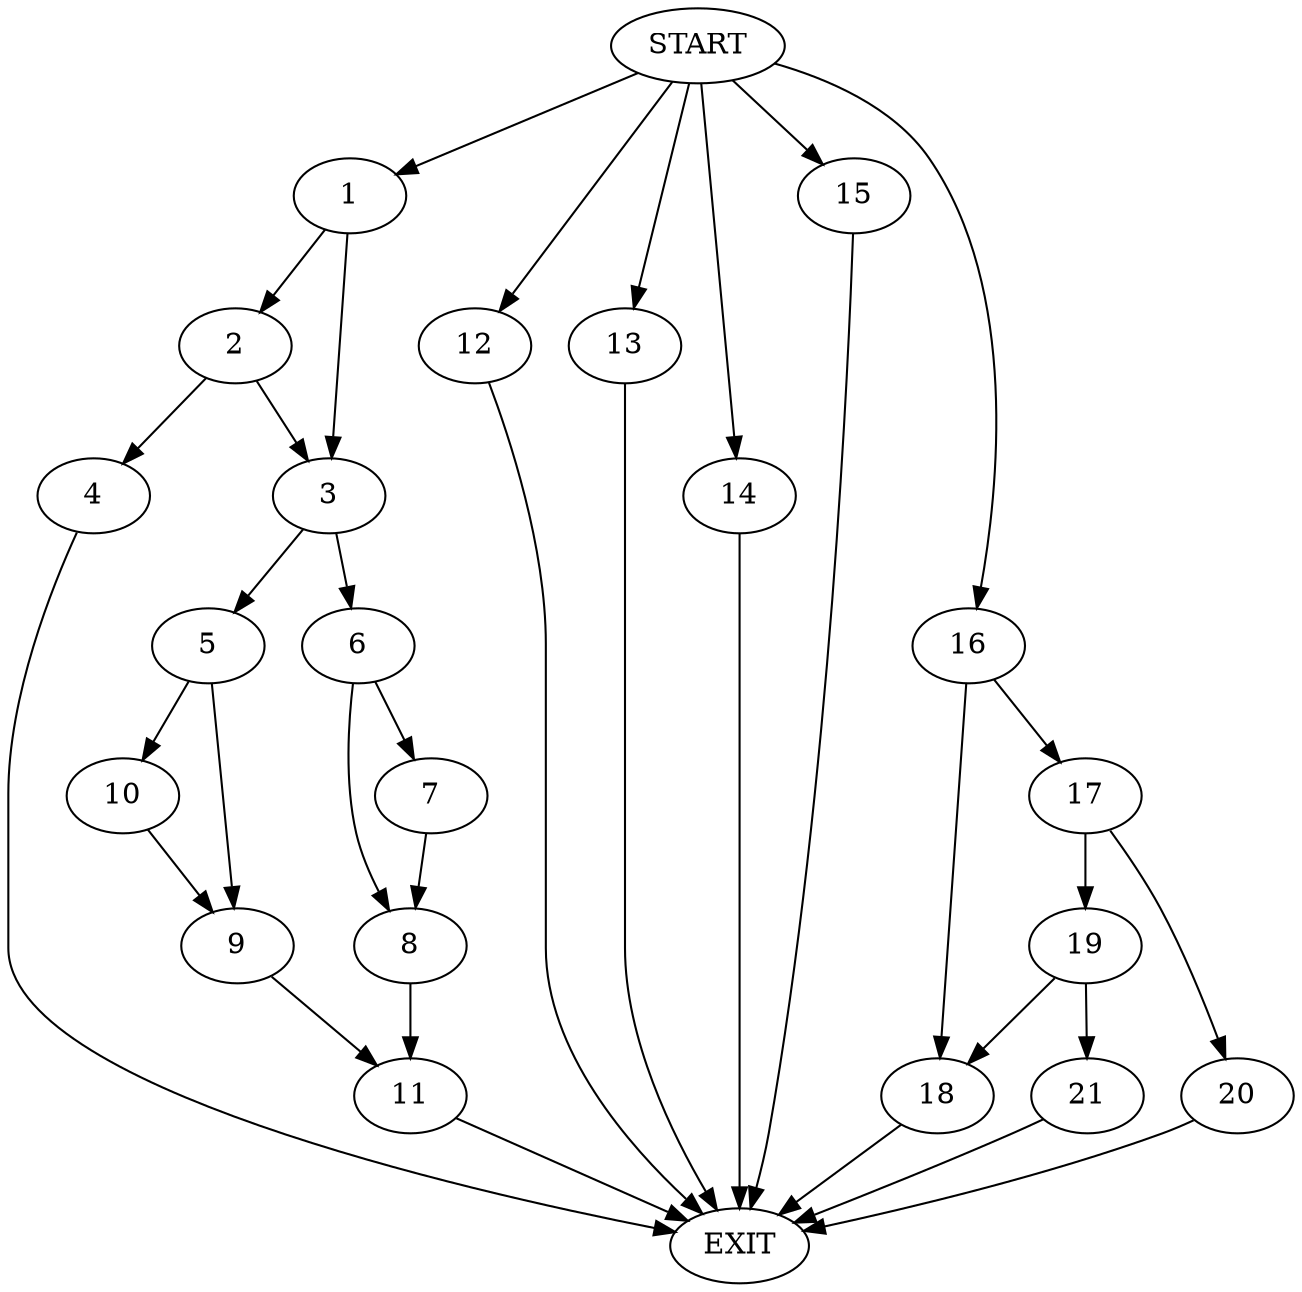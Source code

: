 digraph {
0 [label="START"]
22 [label="EXIT"]
0 -> 1
1 -> 2
1 -> 3
2 -> 3
2 -> 4
3 -> 5
3 -> 6
4 -> 22
6 -> 7
6 -> 8
5 -> 9
5 -> 10
10 -> 9
9 -> 11
11 -> 22
7 -> 8
8 -> 11
0 -> 12
12 -> 22
0 -> 13
13 -> 22
0 -> 14
14 -> 22
0 -> 15
15 -> 22
0 -> 16
16 -> 17
16 -> 18
17 -> 19
17 -> 20
18 -> 22
20 -> 22
19 -> 21
19 -> 18
21 -> 22
}
